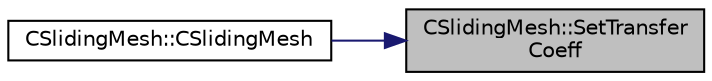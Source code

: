 digraph "CSlidingMesh::SetTransferCoeff"
{
 // LATEX_PDF_SIZE
  edge [fontname="Helvetica",fontsize="10",labelfontname="Helvetica",labelfontsize="10"];
  node [fontname="Helvetica",fontsize="10",shape=record];
  rankdir="RL";
  Node1 [label="CSlidingMesh::SetTransfer\lCoeff",height=0.2,width=0.4,color="black", fillcolor="grey75", style="filled", fontcolor="black",tooltip="Set up transfer matrix defining relation between two meshes."];
  Node1 -> Node2 [dir="back",color="midnightblue",fontsize="10",style="solid",fontname="Helvetica"];
  Node2 [label="CSlidingMesh::CSlidingMesh",height=0.2,width=0.4,color="black", fillcolor="white", style="filled",URL="$classCSlidingMesh.html#a08dcadccc09ee28332987a50b2227fd4",tooltip="Constructor of the class."];
}

